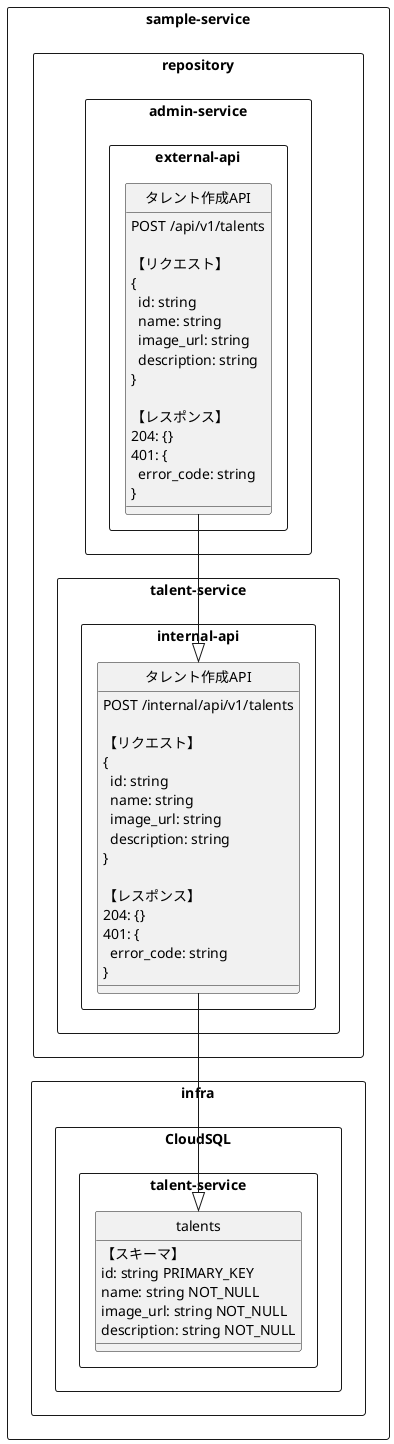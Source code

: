 @startuml
hide circle
rectangle "sample-service" as sample-service {
    rectangle "infra" as sample-service/infra {
        rectangle "CloudSQL" as sample-service/infra/CloudSQL {
            rectangle "talent-service" as sample-service/infra/CloudSQL/talent-service {
                class "talents" as sample-service/infra/CloudSQL/talent-service/talents {
                    【スキーマ】\nid: string PRIMARY_KEY\nname: string NOT_NULL\nimage_url: string NOT_NULL\ndescription: string NOT_NULL 
                }
            }
        }
    }
    rectangle "repository" as sample-service/repository {
        rectangle "admin-service" as sample-service/repository/admin-service {
            rectangle "external-api" as sample-service/repository/admin-service/external-api {
                class "タレント作成API" as sample-service/repository/admin-service/external-api/タレント作成API {
                    POST /api/v1/talents\n\n【リクエスト】\n{\n  id: string\n  name: string\n  image_url: string\n  description: string\n}\n\n【レスポンス】\n204: {}\n401: {\n  error_code: string\n}
                }
            }
        }
        rectangle "talent-service" as sample-service/repository/talent-service {
            rectangle "internal-api" as sample-service/repository/talent-service/internal-api {
                class "タレント作成API" as sample-service/repository/talent-service/internal-api/タレント作成API {
                    POST /internal/api/v1/talents\n\n【リクエスト】\n{\n  id: string\n  name: string\n  image_url: string\n  description: string\n}\n\n【レスポンス】\n204: {}\n401: {\n  error_code: string\n}
                }
            }
        }
    }
}
"sample-service/repository/admin-service/external-api/タレント作成API" --|> "sample-service/repository/talent-service/internal-api/タレント作成API"
"sample-service/repository/talent-service/internal-api/タレント作成API" --|> "sample-service/infra/CloudSQL/talent-service/talents"
@enduml
